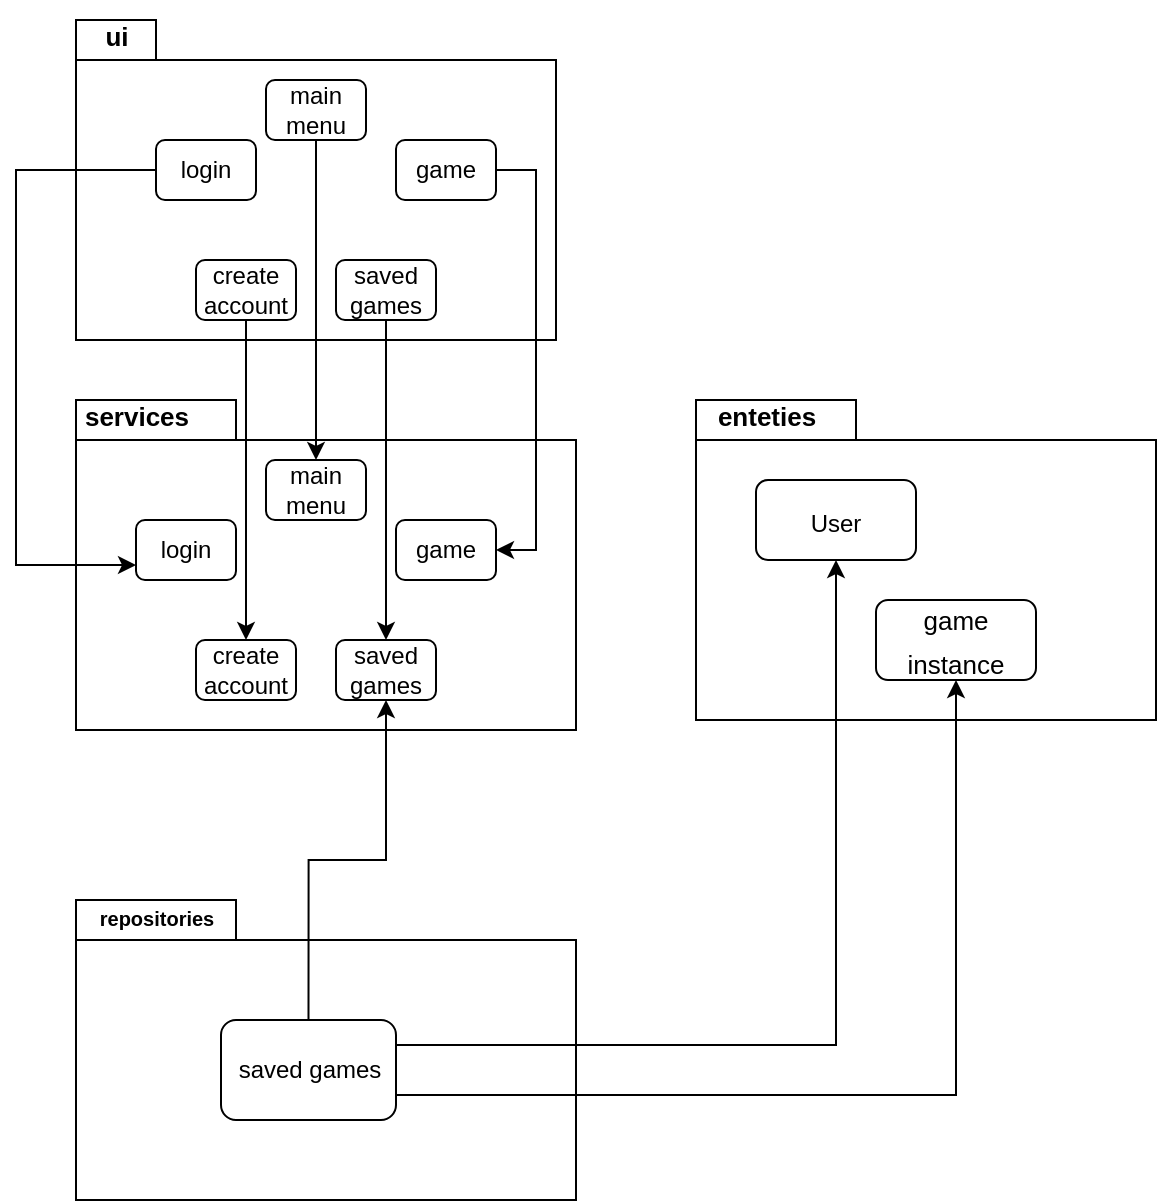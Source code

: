 <mxfile version="17.4.0" type="github">
  <diagram id="1F8ciL9s2FjEEY8_LXBs" name="Page-1">
    <mxGraphModel dx="1422" dy="772" grid="1" gridSize="10" guides="1" tooltips="1" connect="1" arrows="1" fold="1" page="1" pageScale="1" pageWidth="850" pageHeight="1100" math="0" shadow="0">
      <root>
        <mxCell id="0" />
        <mxCell id="1" parent="0" />
        <mxCell id="JV0h0NrlIhEVmCYAis9z-1" value="" style="shape=folder;fontStyle=1;spacingTop=10;tabWidth=40;tabHeight=20;tabPosition=left;html=1;" vertex="1" parent="1">
          <mxGeometry x="140" y="70" width="240" height="160" as="geometry" />
        </mxCell>
        <mxCell id="JV0h0NrlIhEVmCYAis9z-2" value="" style="shape=folder;fontStyle=1;spacingTop=10;tabWidth=80;tabHeight=20;tabPosition=left;html=1;" vertex="1" parent="1">
          <mxGeometry x="140" y="260" width="250" height="165" as="geometry" />
        </mxCell>
        <mxCell id="JV0h0NrlIhEVmCYAis9z-4" value="" style="shape=folder;fontStyle=1;spacingTop=10;tabWidth=80;tabHeight=20;tabPosition=left;html=1;" vertex="1" parent="1">
          <mxGeometry x="450" y="260" width="230" height="160" as="geometry" />
        </mxCell>
        <mxCell id="JV0h0NrlIhEVmCYAis9z-5" value="&lt;div align=&quot;left&quot;&gt;&lt;br&gt;&lt;/div&gt;" style="shape=folder;fontStyle=1;spacingTop=10;tabWidth=80;tabHeight=20;tabPosition=left;html=1;align=left;" vertex="1" parent="1">
          <mxGeometry x="140" y="510" width="250" height="150" as="geometry" />
        </mxCell>
        <mxCell id="JV0h0NrlIhEVmCYAis9z-45" style="edgeStyle=orthogonalEdgeStyle;rounded=0;orthogonalLoop=1;jettySize=auto;html=1;exitX=0;exitY=0.5;exitDx=0;exitDy=0;entryX=0;entryY=0.75;entryDx=0;entryDy=0;fontSize=13;" edge="1" parent="1" source="JV0h0NrlIhEVmCYAis9z-6" target="JV0h0NrlIhEVmCYAis9z-24">
          <mxGeometry relative="1" as="geometry">
            <Array as="points">
              <mxPoint x="110" y="145" />
              <mxPoint x="110" y="343" />
            </Array>
          </mxGeometry>
        </mxCell>
        <mxCell id="JV0h0NrlIhEVmCYAis9z-6" value="login" style="rounded=1;whiteSpace=wrap;html=1;" vertex="1" parent="1">
          <mxGeometry x="180" y="130" width="50" height="30" as="geometry" />
        </mxCell>
        <mxCell id="JV0h0NrlIhEVmCYAis9z-41" style="edgeStyle=orthogonalEdgeStyle;rounded=0;orthogonalLoop=1;jettySize=auto;html=1;exitX=0.5;exitY=1;exitDx=0;exitDy=0;fontSize=13;" edge="1" parent="1" source="JV0h0NrlIhEVmCYAis9z-7" target="JV0h0NrlIhEVmCYAis9z-25">
          <mxGeometry relative="1" as="geometry" />
        </mxCell>
        <mxCell id="JV0h0NrlIhEVmCYAis9z-7" value="&lt;div&gt;main menu&lt;/div&gt;" style="rounded=1;whiteSpace=wrap;html=1;" vertex="1" parent="1">
          <mxGeometry x="235" y="100" width="50" height="30" as="geometry" />
        </mxCell>
        <mxCell id="JV0h0NrlIhEVmCYAis9z-42" style="edgeStyle=orthogonalEdgeStyle;rounded=0;orthogonalLoop=1;jettySize=auto;html=1;exitX=1;exitY=0.5;exitDx=0;exitDy=0;entryX=1;entryY=0.5;entryDx=0;entryDy=0;fontSize=13;" edge="1" parent="1" source="JV0h0NrlIhEVmCYAis9z-8" target="JV0h0NrlIhEVmCYAis9z-26">
          <mxGeometry relative="1" as="geometry" />
        </mxCell>
        <mxCell id="JV0h0NrlIhEVmCYAis9z-8" value="game" style="rounded=1;whiteSpace=wrap;html=1;" vertex="1" parent="1">
          <mxGeometry x="300" y="130" width="50" height="30" as="geometry" />
        </mxCell>
        <mxCell id="JV0h0NrlIhEVmCYAis9z-43" style="edgeStyle=orthogonalEdgeStyle;rounded=0;orthogonalLoop=1;jettySize=auto;html=1;exitX=0.5;exitY=1;exitDx=0;exitDy=0;fontSize=13;" edge="1" parent="1" source="JV0h0NrlIhEVmCYAis9z-9" target="JV0h0NrlIhEVmCYAis9z-27">
          <mxGeometry relative="1" as="geometry" />
        </mxCell>
        <mxCell id="JV0h0NrlIhEVmCYAis9z-9" value="saved games" style="rounded=1;whiteSpace=wrap;html=1;" vertex="1" parent="1">
          <mxGeometry x="270" y="190" width="50" height="30" as="geometry" />
        </mxCell>
        <mxCell id="JV0h0NrlIhEVmCYAis9z-44" style="edgeStyle=orthogonalEdgeStyle;rounded=0;orthogonalLoop=1;jettySize=auto;html=1;exitX=0.5;exitY=1;exitDx=0;exitDy=0;fontSize=13;" edge="1" parent="1" source="JV0h0NrlIhEVmCYAis9z-11" target="JV0h0NrlIhEVmCYAis9z-28">
          <mxGeometry relative="1" as="geometry" />
        </mxCell>
        <mxCell id="JV0h0NrlIhEVmCYAis9z-11" value="create account" style="rounded=1;whiteSpace=wrap;html=1;" vertex="1" parent="1">
          <mxGeometry x="200" y="190" width="50" height="30" as="geometry" />
        </mxCell>
        <mxCell id="JV0h0NrlIhEVmCYAis9z-24" value="login" style="rounded=1;whiteSpace=wrap;html=1;" vertex="1" parent="1">
          <mxGeometry x="170" y="320" width="50" height="30" as="geometry" />
        </mxCell>
        <mxCell id="JV0h0NrlIhEVmCYAis9z-25" value="&lt;div&gt;main menu&lt;/div&gt;" style="rounded=1;whiteSpace=wrap;html=1;" vertex="1" parent="1">
          <mxGeometry x="235" y="290" width="50" height="30" as="geometry" />
        </mxCell>
        <mxCell id="JV0h0NrlIhEVmCYAis9z-26" value="game" style="rounded=1;whiteSpace=wrap;html=1;" vertex="1" parent="1">
          <mxGeometry x="300" y="320" width="50" height="30" as="geometry" />
        </mxCell>
        <mxCell id="JV0h0NrlIhEVmCYAis9z-27" value="saved games" style="rounded=1;whiteSpace=wrap;html=1;" vertex="1" parent="1">
          <mxGeometry x="270" y="380" width="50" height="30" as="geometry" />
        </mxCell>
        <mxCell id="JV0h0NrlIhEVmCYAis9z-28" value="create account" style="rounded=1;whiteSpace=wrap;html=1;" vertex="1" parent="1">
          <mxGeometry x="200" y="380" width="50" height="30" as="geometry" />
        </mxCell>
        <mxCell id="JV0h0NrlIhEVmCYAis9z-29" value="&lt;font style=&quot;font-size: 13px&quot;&gt;game instance&lt;/font&gt;" style="rounded=1;whiteSpace=wrap;html=1;fontSize=18;" vertex="1" parent="1">
          <mxGeometry x="540" y="360" width="80" height="40" as="geometry" />
        </mxCell>
        <mxCell id="JV0h0NrlIhEVmCYAis9z-33" style="edgeStyle=orthogonalEdgeStyle;rounded=0;orthogonalLoop=1;jettySize=auto;html=1;exitX=1;exitY=0.75;exitDx=0;exitDy=0;entryX=0.5;entryY=1;entryDx=0;entryDy=0;fontSize=13;" edge="1" parent="1" source="JV0h0NrlIhEVmCYAis9z-30" target="JV0h0NrlIhEVmCYAis9z-29">
          <mxGeometry relative="1" as="geometry" />
        </mxCell>
        <mxCell id="JV0h0NrlIhEVmCYAis9z-34" style="edgeStyle=orthogonalEdgeStyle;rounded=0;orthogonalLoop=1;jettySize=auto;html=1;exitX=1;exitY=0.25;exitDx=0;exitDy=0;fontSize=13;" edge="1" parent="1" source="JV0h0NrlIhEVmCYAis9z-30" target="JV0h0NrlIhEVmCYAis9z-31">
          <mxGeometry relative="1" as="geometry" />
        </mxCell>
        <mxCell id="JV0h0NrlIhEVmCYAis9z-36" style="edgeStyle=orthogonalEdgeStyle;rounded=0;orthogonalLoop=1;jettySize=auto;html=1;exitX=0.5;exitY=0;exitDx=0;exitDy=0;fontSize=13;" edge="1" parent="1" source="JV0h0NrlIhEVmCYAis9z-30" target="JV0h0NrlIhEVmCYAis9z-27">
          <mxGeometry relative="1" as="geometry" />
        </mxCell>
        <mxCell id="JV0h0NrlIhEVmCYAis9z-30" value="saved games" style="rounded=1;whiteSpace=wrap;html=1;fontSize=12;" vertex="1" parent="1">
          <mxGeometry x="212.5" y="570" width="87.5" height="50" as="geometry" />
        </mxCell>
        <mxCell id="JV0h0NrlIhEVmCYAis9z-31" value="&lt;font style=&quot;font-size: 12px&quot;&gt;User&lt;/font&gt;" style="rounded=1;whiteSpace=wrap;html=1;fontSize=18;" vertex="1" parent="1">
          <mxGeometry x="480" y="300" width="80" height="40" as="geometry" />
        </mxCell>
        <mxCell id="JV0h0NrlIhEVmCYAis9z-37" value="&lt;font style=&quot;font-size: 10px&quot;&gt;repositories&lt;/font&gt;" style="text;strokeColor=none;fillColor=none;html=1;fontSize=24;fontStyle=1;verticalAlign=middle;align=center;" vertex="1" parent="1">
          <mxGeometry x="150" y="510" width="60" height="10" as="geometry" />
        </mxCell>
        <mxCell id="JV0h0NrlIhEVmCYAis9z-38" value="&lt;font style=&quot;font-size: 13px&quot;&gt;services&lt;/font&gt;" style="text;strokeColor=none;fillColor=none;html=1;fontSize=24;fontStyle=1;verticalAlign=middle;align=center;" vertex="1" parent="1">
          <mxGeometry x="140" y="260" width="60" height="10" as="geometry" />
        </mxCell>
        <mxCell id="JV0h0NrlIhEVmCYAis9z-39" value="&lt;font style=&quot;font-size: 13px&quot;&gt;ui&lt;/font&gt;" style="text;strokeColor=none;fillColor=none;html=1;fontSize=24;fontStyle=1;verticalAlign=middle;align=center;" vertex="1" parent="1">
          <mxGeometry x="150" y="70" width="20" height="10" as="geometry" />
        </mxCell>
        <mxCell id="JV0h0NrlIhEVmCYAis9z-40" value="&lt;font style=&quot;font-size: 13px&quot;&gt;enteties&lt;/font&gt;" style="text;strokeColor=none;fillColor=none;html=1;fontSize=24;fontStyle=1;verticalAlign=middle;align=center;" vertex="1" parent="1">
          <mxGeometry x="450" y="260" width="70" height="10" as="geometry" />
        </mxCell>
      </root>
    </mxGraphModel>
  </diagram>
</mxfile>
